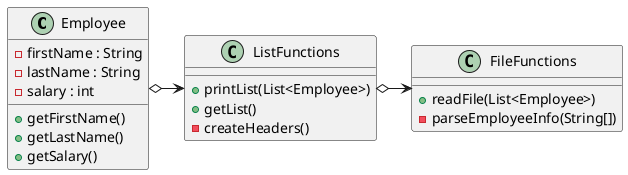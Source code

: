@startuml
'https://plantuml.com/class-diagram


Employee o->ListFunctions
ListFunctions o-> FileFunctions

class FileFunctions {
    + readFile(List<Employee>)
    - parseEmployeeInfo(String[])
}

class ListFunctions {
    + printList(List<Employee>)
    + getList()
    - createHeaders()
}

class Employee {
    - firstName : String
    - lastName : String
    - salary : int

    + getFirstName()
    + getLastName()
    + getSalary()
}

@enduml